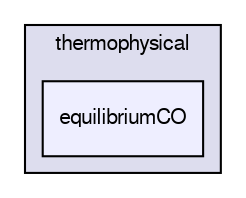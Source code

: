 digraph "applications/utilities/thermophysical/equilibriumCO" {
  bgcolor=transparent;
  compound=true
  node [ fontsize="10", fontname="FreeSans"];
  edge [ labelfontsize="10", labelfontname="FreeSans"];
  subgraph clusterdir_ad006ac2d4adf68d191bc9af38a824ca {
    graph [ bgcolor="#ddddee", pencolor="black", label="thermophysical" fontname="FreeSans", fontsize="10", URL="dir_ad006ac2d4adf68d191bc9af38a824ca.html"]
  dir_951da15e0d5e25ea971ef53cbd589459 [shape=box, label="equilibriumCO", style="filled", fillcolor="#eeeeff", pencolor="black", URL="dir_951da15e0d5e25ea971ef53cbd589459.html"];
  }
}
